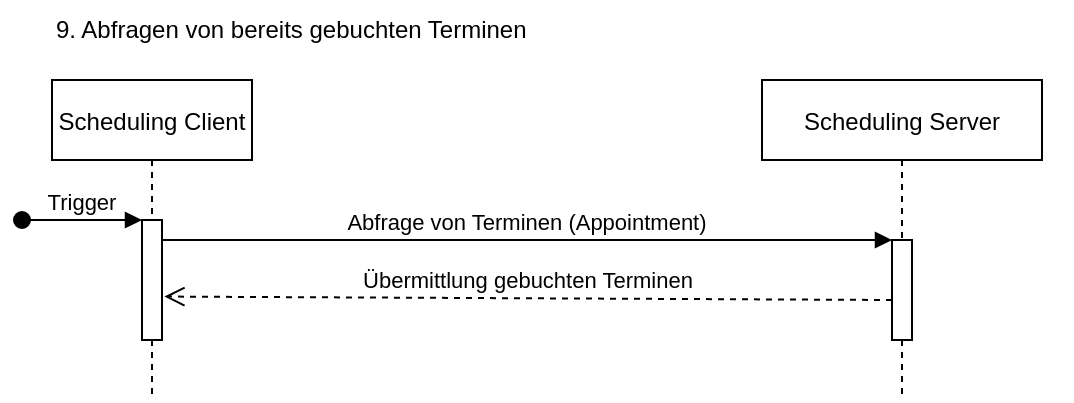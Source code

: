 <mxfile>
    <diagram id="kgpKYQtTHZ0yAKxKKP6v" name="Page-1">
        <mxGraphModel dx="1532" dy="-1310" grid="1" gridSize="10" guides="1" tooltips="1" connect="1" arrows="1" fold="1" page="1" pageScale="1" pageWidth="850" pageHeight="1100" math="0" shadow="0">
            <root>
                <mxCell id="0"/>
                <mxCell id="1" parent="0"/>
                <mxCell id="1Q3aQoQ077KybnQAMOsV-98" value="9. Abfragen von bereits gebuchten Terminen" style="text;html=1;strokeColor=none;fillColor=none;align=left;verticalAlign=middle;whiteSpace=wrap;rounded=0;" parent="1" vertex="1">
                    <mxGeometry x="45" y="2240" width="510" height="30" as="geometry"/>
                </mxCell>
                <mxCell id="1Q3aQoQ077KybnQAMOsV-99" value="Scheduling Client" style="shape=umlLifeline;perimeter=lifelinePerimeter;container=1;collapsible=0;recursiveResize=0;rounded=0;shadow=0;strokeWidth=1;" parent="1" vertex="1">
                    <mxGeometry x="45" y="2280" width="100" height="160" as="geometry"/>
                </mxCell>
                <mxCell id="1Q3aQoQ077KybnQAMOsV-100" value="" style="points=[];perimeter=orthogonalPerimeter;rounded=0;shadow=0;strokeWidth=1;" parent="1Q3aQoQ077KybnQAMOsV-99" vertex="1">
                    <mxGeometry x="45" y="70" width="10" height="60" as="geometry"/>
                </mxCell>
                <mxCell id="1Q3aQoQ077KybnQAMOsV-101" value="Trigger" style="verticalAlign=bottom;startArrow=oval;endArrow=block;startSize=8;shadow=0;strokeWidth=1;" parent="1Q3aQoQ077KybnQAMOsV-99" target="1Q3aQoQ077KybnQAMOsV-100" edge="1">
                    <mxGeometry relative="1" as="geometry">
                        <mxPoint x="-15" y="70" as="sourcePoint"/>
                    </mxGeometry>
                </mxCell>
                <mxCell id="1Q3aQoQ077KybnQAMOsV-102" value="Scheduling Server" style="shape=umlLifeline;perimeter=lifelinePerimeter;container=1;collapsible=0;recursiveResize=0;rounded=0;shadow=0;strokeWidth=1;" parent="1" vertex="1">
                    <mxGeometry x="400" y="2280" width="140" height="160" as="geometry"/>
                </mxCell>
                <mxCell id="1Q3aQoQ077KybnQAMOsV-103" value="" style="points=[];perimeter=orthogonalPerimeter;rounded=0;shadow=0;strokeWidth=1;" parent="1Q3aQoQ077KybnQAMOsV-102" vertex="1">
                    <mxGeometry x="65" y="80" width="10" height="50" as="geometry"/>
                </mxCell>
                <mxCell id="1Q3aQoQ077KybnQAMOsV-104" value="Übermittlung gebuchten Terminen" style="verticalAlign=bottom;endArrow=open;dashed=1;endSize=8;exitX=0;exitY=0.95;shadow=0;strokeWidth=1;entryX=1.12;entryY=0.638;entryDx=0;entryDy=0;entryPerimeter=0;" parent="1Q3aQoQ077KybnQAMOsV-102" target="1Q3aQoQ077KybnQAMOsV-100" edge="1">
                    <mxGeometry relative="1" as="geometry">
                        <mxPoint x="-265" y="110.0" as="targetPoint"/>
                        <mxPoint x="65" y="110.0" as="sourcePoint"/>
                    </mxGeometry>
                </mxCell>
                <mxCell id="1Q3aQoQ077KybnQAMOsV-105" value="Abfrage von Terminen (Appointment)" style="verticalAlign=bottom;endArrow=block;entryX=0;entryY=0;shadow=0;strokeWidth=1;" parent="1" source="1Q3aQoQ077KybnQAMOsV-100" target="1Q3aQoQ077KybnQAMOsV-103" edge="1">
                    <mxGeometry relative="1" as="geometry">
                        <mxPoint x="200" y="2360" as="sourcePoint"/>
                    </mxGeometry>
                </mxCell>
            </root>
        </mxGraphModel>
    </diagram>
</mxfile>